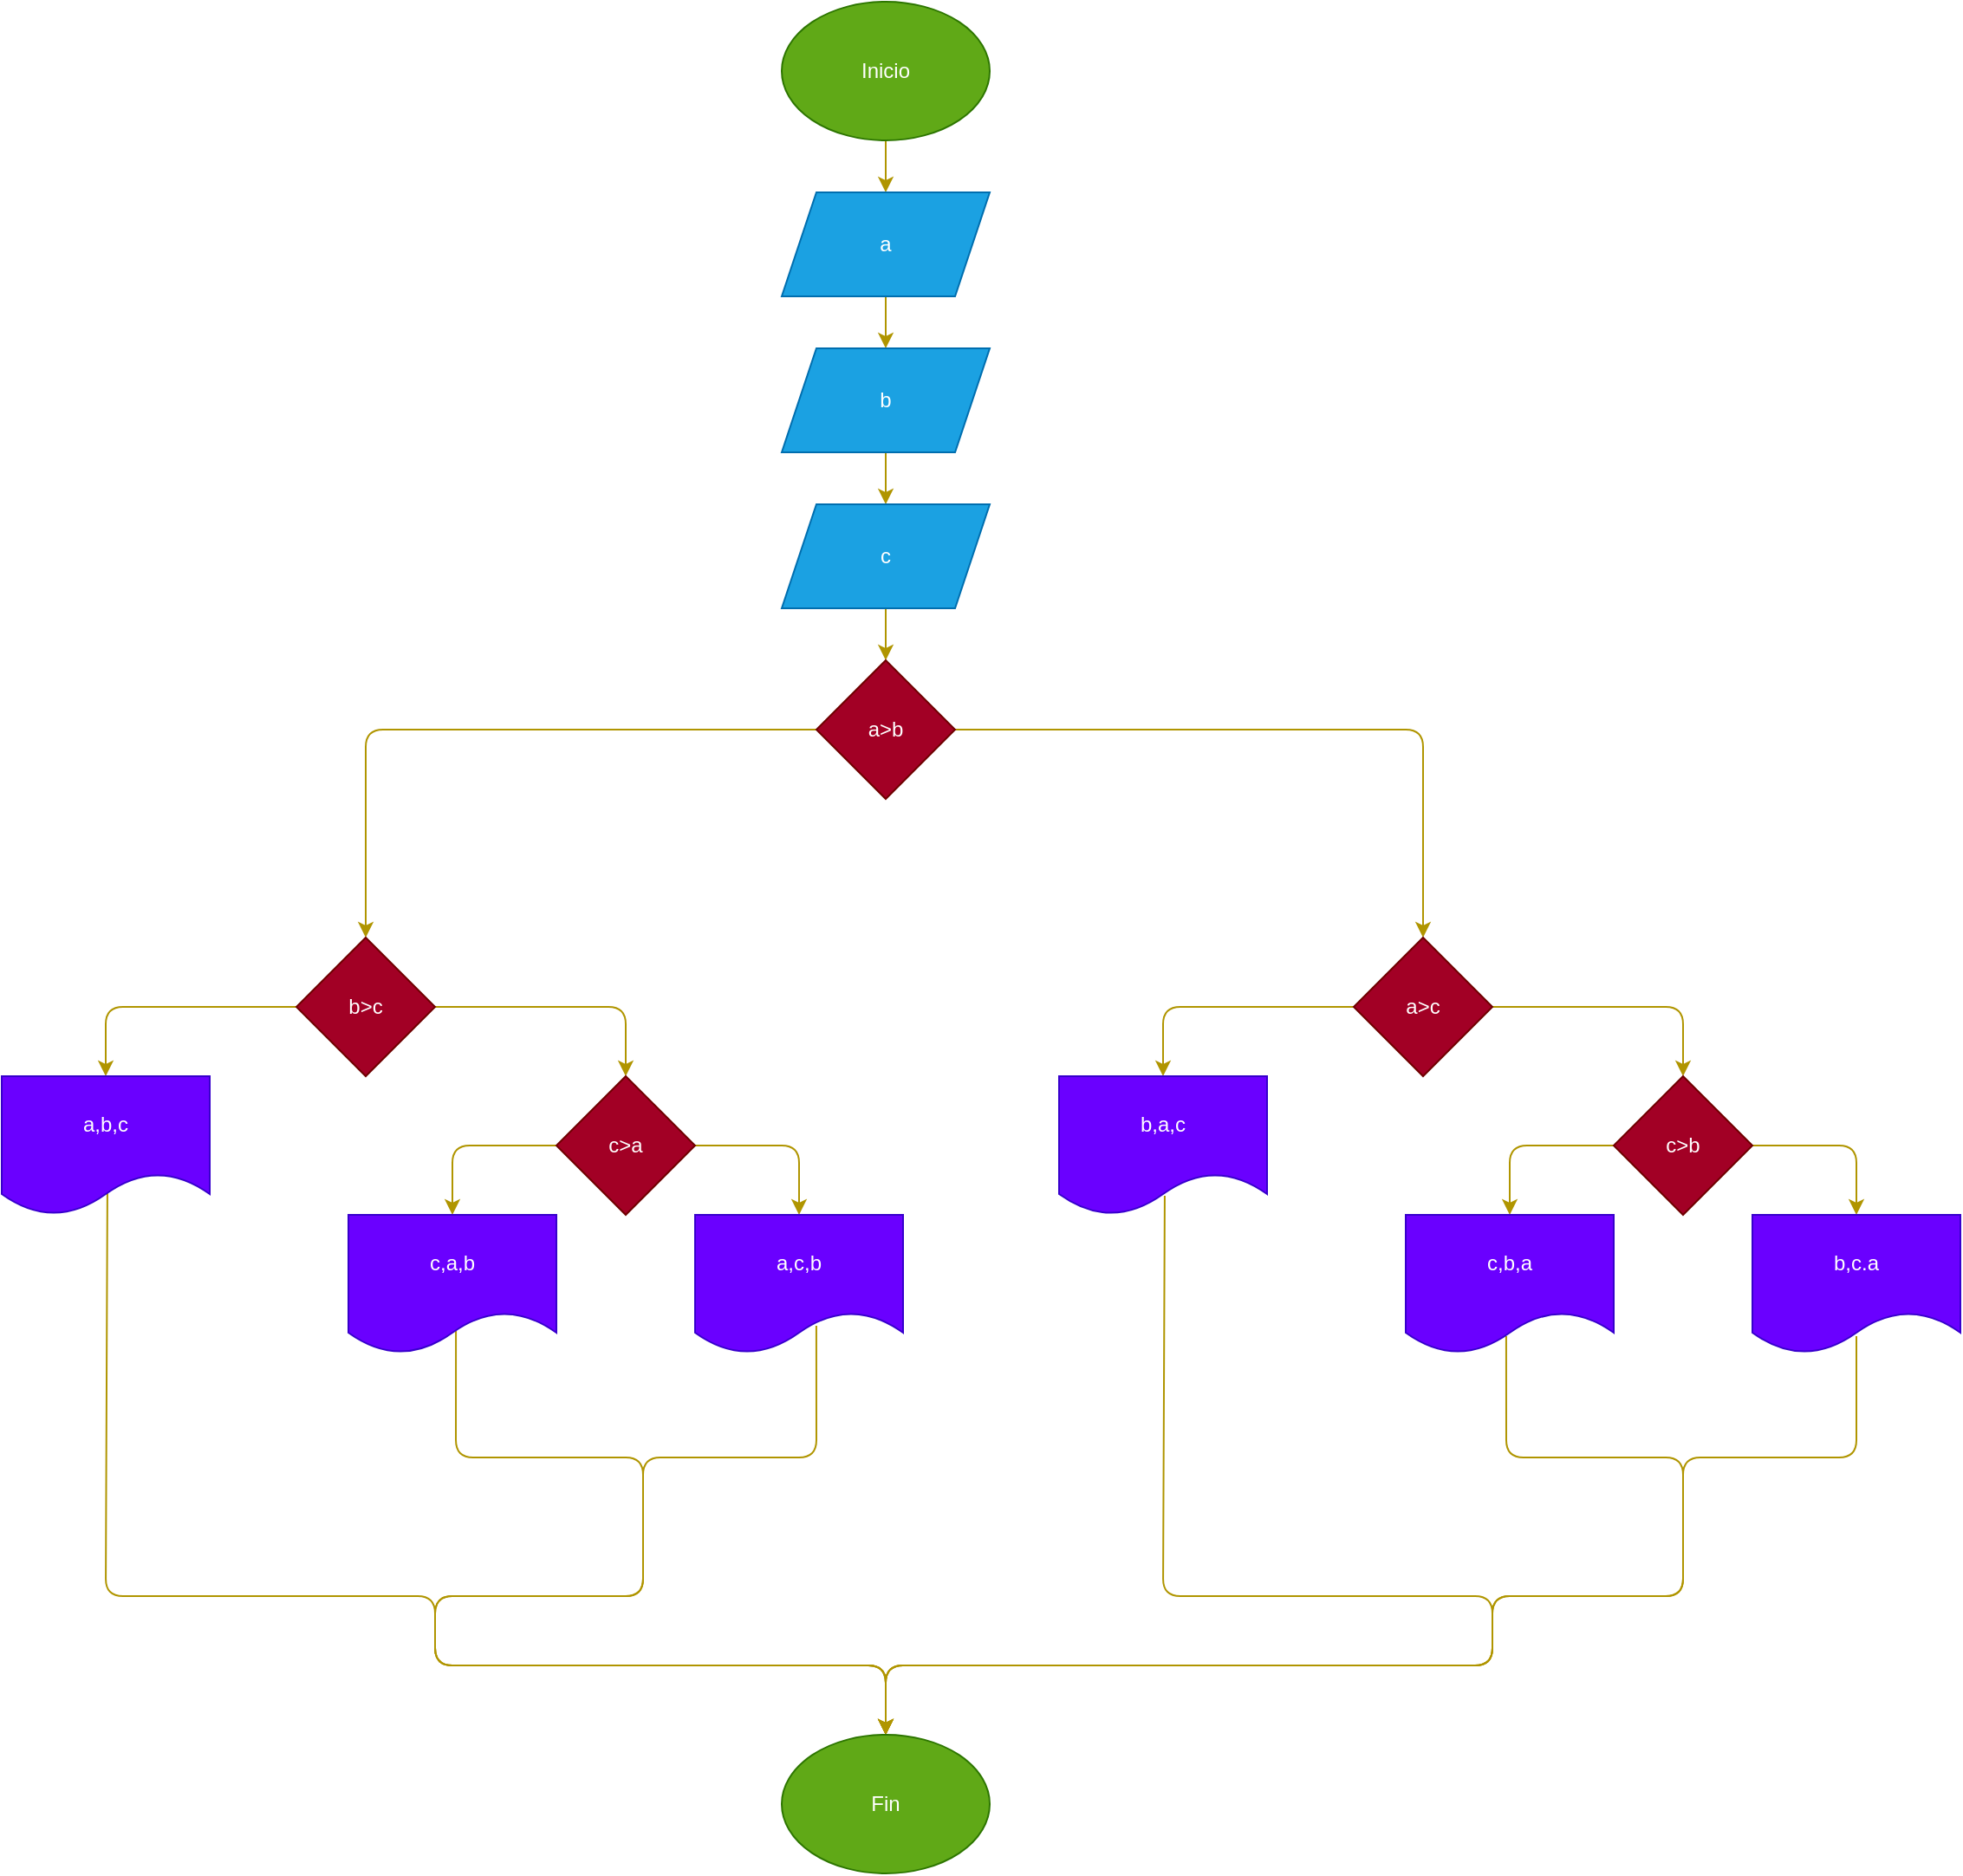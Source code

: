 <mxfile>
    <diagram id="OBIwX-hYHiUExfakpsiS" name="Página-1">
        <mxGraphModel dx="853" dy="472" grid="1" gridSize="10" guides="1" tooltips="1" connect="1" arrows="1" fold="1" page="1" pageScale="1" pageWidth="850" pageHeight="1100" math="0" shadow="0">
            <root>
                <mxCell id="0"/>
                <mxCell id="1" parent="0"/>
                <mxCell id="29" style="edgeStyle=none;html=1;exitX=0.5;exitY=1;exitDx=0;exitDy=0;entryX=0.5;entryY=0;entryDx=0;entryDy=0;fillColor=#e3c800;strokeColor=#B09500;" edge="1" parent="1" source="2" target="3">
                    <mxGeometry relative="1" as="geometry"/>
                </mxCell>
                <mxCell id="2" value="Inicio" style="ellipse;whiteSpace=wrap;html=1;fillColor=#60a917;fontColor=#ffffff;strokeColor=#2D7600;" vertex="1" parent="1">
                    <mxGeometry x="600" y="40" width="120" height="80" as="geometry"/>
                </mxCell>
                <mxCell id="30" style="edgeStyle=none;html=1;exitX=0.5;exitY=1;exitDx=0;exitDy=0;entryX=0.5;entryY=0;entryDx=0;entryDy=0;fillColor=#e3c800;strokeColor=#B09500;" edge="1" parent="1" source="3" target="4">
                    <mxGeometry relative="1" as="geometry"/>
                </mxCell>
                <mxCell id="3" value="a" style="shape=parallelogram;perimeter=parallelogramPerimeter;whiteSpace=wrap;html=1;fixedSize=1;fillColor=#1ba1e2;fontColor=#ffffff;strokeColor=#006EAF;" vertex="1" parent="1">
                    <mxGeometry x="600" y="150" width="120" height="60" as="geometry"/>
                </mxCell>
                <mxCell id="31" style="edgeStyle=none;html=1;exitX=0.5;exitY=1;exitDx=0;exitDy=0;entryX=0.5;entryY=0;entryDx=0;entryDy=0;fillColor=#e3c800;strokeColor=#B09500;" edge="1" parent="1" source="4" target="5">
                    <mxGeometry relative="1" as="geometry"/>
                </mxCell>
                <mxCell id="4" value="b" style="shape=parallelogram;perimeter=parallelogramPerimeter;whiteSpace=wrap;html=1;fixedSize=1;fillColor=#1ba1e2;fontColor=#ffffff;strokeColor=#006EAF;" vertex="1" parent="1">
                    <mxGeometry x="600" y="240" width="120" height="60" as="geometry"/>
                </mxCell>
                <mxCell id="17" style="edgeStyle=none;html=1;exitX=0.5;exitY=1;exitDx=0;exitDy=0;entryX=0.5;entryY=0;entryDx=0;entryDy=0;fillColor=#e3c800;strokeColor=#B09500;" edge="1" parent="1" source="5" target="6">
                    <mxGeometry relative="1" as="geometry"/>
                </mxCell>
                <mxCell id="5" value="c" style="shape=parallelogram;perimeter=parallelogramPerimeter;whiteSpace=wrap;html=1;fixedSize=1;fillColor=#1ba1e2;fontColor=#ffffff;strokeColor=#006EAF;" vertex="1" parent="1">
                    <mxGeometry x="600" y="330" width="120" height="60" as="geometry"/>
                </mxCell>
                <mxCell id="18" style="edgeStyle=none;html=1;exitX=0;exitY=0.5;exitDx=0;exitDy=0;entryX=0.5;entryY=0;entryDx=0;entryDy=0;fillColor=#e3c800;strokeColor=#B09500;" edge="1" parent="1" source="6" target="7">
                    <mxGeometry relative="1" as="geometry">
                        <Array as="points">
                            <mxPoint x="360" y="460"/>
                        </Array>
                    </mxGeometry>
                </mxCell>
                <mxCell id="23" style="edgeStyle=none;html=1;exitX=1;exitY=0.5;exitDx=0;exitDy=0;entryX=0.5;entryY=0;entryDx=0;entryDy=0;fillColor=#e3c800;strokeColor=#B09500;" edge="1" parent="1" source="6" target="12">
                    <mxGeometry relative="1" as="geometry">
                        <Array as="points">
                            <mxPoint x="970" y="460"/>
                        </Array>
                    </mxGeometry>
                </mxCell>
                <mxCell id="6" value="a&amp;gt;b" style="rhombus;whiteSpace=wrap;html=1;fillColor=#a20025;fontColor=#ffffff;strokeColor=#6F0000;" vertex="1" parent="1">
                    <mxGeometry x="620" y="420" width="80" height="80" as="geometry"/>
                </mxCell>
                <mxCell id="19" style="edgeStyle=none;html=1;exitX=0;exitY=0.5;exitDx=0;exitDy=0;entryX=0.5;entryY=0;entryDx=0;entryDy=0;fillColor=#e3c800;strokeColor=#B09500;" edge="1" parent="1" source="7" target="8">
                    <mxGeometry relative="1" as="geometry">
                        <Array as="points">
                            <mxPoint x="290" y="620"/>
                            <mxPoint x="210" y="620"/>
                        </Array>
                    </mxGeometry>
                </mxCell>
                <mxCell id="20" style="edgeStyle=none;html=1;exitX=1;exitY=0.5;exitDx=0;exitDy=0;entryX=0.5;entryY=0;entryDx=0;entryDy=0;fillColor=#e3c800;strokeColor=#B09500;" edge="1" parent="1" source="7" target="9">
                    <mxGeometry relative="1" as="geometry">
                        <Array as="points">
                            <mxPoint x="510" y="620"/>
                        </Array>
                    </mxGeometry>
                </mxCell>
                <mxCell id="7" value="b&amp;gt;c" style="rhombus;whiteSpace=wrap;html=1;fillColor=#a20025;fontColor=#ffffff;strokeColor=#6F0000;" vertex="1" parent="1">
                    <mxGeometry x="320" y="580" width="80" height="80" as="geometry"/>
                </mxCell>
                <mxCell id="34" style="edgeStyle=none;html=1;entryX=0.5;entryY=0;entryDx=0;entryDy=0;exitX=0.508;exitY=0.825;exitDx=0;exitDy=0;exitPerimeter=0;fillColor=#e3c800;strokeColor=#B09500;" edge="1" parent="1" source="8" target="28">
                    <mxGeometry relative="1" as="geometry">
                        <Array as="points">
                            <mxPoint x="210" y="960"/>
                            <mxPoint x="400" y="960"/>
                            <mxPoint x="400" y="1000"/>
                            <mxPoint x="660" y="1000"/>
                        </Array>
                    </mxGeometry>
                </mxCell>
                <mxCell id="8" value="a,b,c" style="shape=document;whiteSpace=wrap;html=1;boundedLbl=1;fillColor=#6a00ff;fontColor=#ffffff;strokeColor=#3700CC;" vertex="1" parent="1">
                    <mxGeometry x="150" y="660" width="120" height="80" as="geometry"/>
                </mxCell>
                <mxCell id="21" style="edgeStyle=none;html=1;exitX=0;exitY=0.5;exitDx=0;exitDy=0;entryX=0.5;entryY=0;entryDx=0;entryDy=0;fillColor=#e3c800;strokeColor=#B09500;" edge="1" parent="1" source="9" target="10">
                    <mxGeometry relative="1" as="geometry">
                        <Array as="points">
                            <mxPoint x="490" y="700"/>
                            <mxPoint x="410" y="700"/>
                        </Array>
                    </mxGeometry>
                </mxCell>
                <mxCell id="22" style="edgeStyle=none;html=1;exitX=1;exitY=0.5;exitDx=0;exitDy=0;entryX=0.5;entryY=0;entryDx=0;entryDy=0;fillColor=#e3c800;strokeColor=#B09500;" edge="1" parent="1" source="9" target="11">
                    <mxGeometry relative="1" as="geometry">
                        <Array as="points">
                            <mxPoint x="610" y="700"/>
                        </Array>
                    </mxGeometry>
                </mxCell>
                <mxCell id="9" value="c&amp;gt;a" style="rhombus;whiteSpace=wrap;html=1;fillColor=#a20025;fontColor=#ffffff;strokeColor=#6F0000;" vertex="1" parent="1">
                    <mxGeometry x="470" y="660" width="80" height="80" as="geometry"/>
                </mxCell>
                <mxCell id="33" style="edgeStyle=none;html=1;entryX=0.5;entryY=0;entryDx=0;entryDy=0;exitX=0.517;exitY=0.838;exitDx=0;exitDy=0;exitPerimeter=0;fillColor=#e3c800;strokeColor=#B09500;" edge="1" parent="1" source="10" target="28">
                    <mxGeometry relative="1" as="geometry">
                        <mxPoint x="630" y="1010" as="targetPoint"/>
                        <Array as="points">
                            <mxPoint x="412" y="880"/>
                            <mxPoint x="520" y="880"/>
                            <mxPoint x="520" y="960"/>
                            <mxPoint x="400" y="960"/>
                            <mxPoint x="400" y="1000"/>
                            <mxPoint x="660" y="1000"/>
                        </Array>
                    </mxGeometry>
                </mxCell>
                <mxCell id="10" value="c,a,b" style="shape=document;whiteSpace=wrap;html=1;boundedLbl=1;fillColor=#6a00ff;fontColor=#ffffff;strokeColor=#3700CC;" vertex="1" parent="1">
                    <mxGeometry x="350" y="740" width="120" height="80" as="geometry"/>
                </mxCell>
                <mxCell id="32" style="edgeStyle=none;html=1;entryX=0.5;entryY=0;entryDx=0;entryDy=0;exitX=0.583;exitY=0.8;exitDx=0;exitDy=0;exitPerimeter=0;fillColor=#e3c800;strokeColor=#B09500;" edge="1" parent="1" source="11" target="28">
                    <mxGeometry relative="1" as="geometry">
                        <mxPoint x="630" y="1010" as="targetPoint"/>
                        <Array as="points">
                            <mxPoint x="620" y="880"/>
                            <mxPoint x="520" y="880"/>
                            <mxPoint x="520" y="960"/>
                            <mxPoint x="400" y="960"/>
                            <mxPoint x="400" y="1000"/>
                            <mxPoint x="660" y="1000"/>
                        </Array>
                    </mxGeometry>
                </mxCell>
                <mxCell id="11" value="a,c,b" style="shape=document;whiteSpace=wrap;html=1;boundedLbl=1;fillColor=#6a00ff;fontColor=#ffffff;strokeColor=#3700CC;" vertex="1" parent="1">
                    <mxGeometry x="550" y="740" width="120" height="80" as="geometry"/>
                </mxCell>
                <mxCell id="24" style="edgeStyle=none;html=1;exitX=0;exitY=0.5;exitDx=0;exitDy=0;entryX=0.5;entryY=0;entryDx=0;entryDy=0;fillColor=#e3c800;strokeColor=#B09500;" edge="1" parent="1" source="12" target="13">
                    <mxGeometry relative="1" as="geometry">
                        <Array as="points">
                            <mxPoint x="820" y="620"/>
                        </Array>
                    </mxGeometry>
                </mxCell>
                <mxCell id="25" style="edgeStyle=none;html=1;exitX=1;exitY=0.5;exitDx=0;exitDy=0;entryX=0.5;entryY=0;entryDx=0;entryDy=0;fillColor=#e3c800;strokeColor=#B09500;" edge="1" parent="1" source="12" target="14">
                    <mxGeometry relative="1" as="geometry">
                        <Array as="points">
                            <mxPoint x="1120" y="620"/>
                        </Array>
                    </mxGeometry>
                </mxCell>
                <mxCell id="12" value="a&amp;gt;c" style="rhombus;whiteSpace=wrap;html=1;fillColor=#a20025;fontColor=#ffffff;strokeColor=#6F0000;" vertex="1" parent="1">
                    <mxGeometry x="930" y="580" width="80" height="80" as="geometry"/>
                </mxCell>
                <mxCell id="35" style="edgeStyle=none;html=1;entryX=0.5;entryY=0;entryDx=0;entryDy=0;exitX=0.508;exitY=0.863;exitDx=0;exitDy=0;exitPerimeter=0;fillColor=#e3c800;strokeColor=#B09500;" edge="1" parent="1" source="13" target="28">
                    <mxGeometry relative="1" as="geometry">
                        <Array as="points">
                            <mxPoint x="820" y="960"/>
                            <mxPoint x="1010" y="960"/>
                            <mxPoint x="1010" y="1000"/>
                            <mxPoint x="660" y="1000"/>
                        </Array>
                    </mxGeometry>
                </mxCell>
                <mxCell id="13" value="b,a,c" style="shape=document;whiteSpace=wrap;html=1;boundedLbl=1;fillColor=#6a00ff;fontColor=#ffffff;strokeColor=#3700CC;" vertex="1" parent="1">
                    <mxGeometry x="760" y="660" width="120" height="80" as="geometry"/>
                </mxCell>
                <mxCell id="26" style="edgeStyle=none;html=1;exitX=0;exitY=0.5;exitDx=0;exitDy=0;entryX=0.5;entryY=0;entryDx=0;entryDy=0;fillColor=#e3c800;strokeColor=#B09500;" edge="1" parent="1" source="14" target="15">
                    <mxGeometry relative="1" as="geometry">
                        <Array as="points">
                            <mxPoint x="1020" y="700"/>
                        </Array>
                    </mxGeometry>
                </mxCell>
                <mxCell id="27" style="edgeStyle=none;html=1;exitX=1;exitY=0.5;exitDx=0;exitDy=0;entryX=0.5;entryY=0;entryDx=0;entryDy=0;fillColor=#e3c800;strokeColor=#B09500;" edge="1" parent="1" source="14" target="16">
                    <mxGeometry relative="1" as="geometry">
                        <Array as="points">
                            <mxPoint x="1220" y="700"/>
                        </Array>
                    </mxGeometry>
                </mxCell>
                <mxCell id="14" value="c&amp;gt;b" style="rhombus;whiteSpace=wrap;html=1;fillColor=#a20025;fontColor=#ffffff;strokeColor=#6F0000;" vertex="1" parent="1">
                    <mxGeometry x="1080" y="660" width="80" height="80" as="geometry"/>
                </mxCell>
                <mxCell id="36" style="edgeStyle=none;html=1;entryX=0.5;entryY=0;entryDx=0;entryDy=0;exitX=0.483;exitY=0.875;exitDx=0;exitDy=0;exitPerimeter=0;fillColor=#e3c800;strokeColor=#B09500;" edge="1" parent="1" source="15" target="28">
                    <mxGeometry relative="1" as="geometry">
                        <mxPoint x="1020" y="820" as="sourcePoint"/>
                        <Array as="points">
                            <mxPoint x="1018" y="880"/>
                            <mxPoint x="1120" y="880"/>
                            <mxPoint x="1120" y="960"/>
                            <mxPoint x="1010" y="960"/>
                            <mxPoint x="1010" y="1000"/>
                            <mxPoint x="660" y="1000"/>
                        </Array>
                    </mxGeometry>
                </mxCell>
                <mxCell id="15" value="c,b,a" style="shape=document;whiteSpace=wrap;html=1;boundedLbl=1;fillColor=#6a00ff;fontColor=#ffffff;strokeColor=#3700CC;" vertex="1" parent="1">
                    <mxGeometry x="960" y="740" width="120" height="80" as="geometry"/>
                </mxCell>
                <mxCell id="37" style="edgeStyle=none;html=1;entryX=0.5;entryY=0;entryDx=0;entryDy=0;exitX=0.5;exitY=0.875;exitDx=0;exitDy=0;exitPerimeter=0;fillColor=#e3c800;strokeColor=#B09500;" edge="1" parent="1" source="16" target="28">
                    <mxGeometry relative="1" as="geometry">
                        <mxPoint x="1220" y="800" as="sourcePoint"/>
                        <Array as="points">
                            <mxPoint x="1220" y="880"/>
                            <mxPoint x="1120" y="880"/>
                            <mxPoint x="1120" y="960"/>
                            <mxPoint x="1010" y="960"/>
                            <mxPoint x="1010" y="1000"/>
                            <mxPoint x="660" y="1000"/>
                        </Array>
                    </mxGeometry>
                </mxCell>
                <mxCell id="16" value="b,c.a" style="shape=document;whiteSpace=wrap;html=1;boundedLbl=1;fillColor=#6a00ff;fontColor=#ffffff;strokeColor=#3700CC;" vertex="1" parent="1">
                    <mxGeometry x="1160" y="740" width="120" height="80" as="geometry"/>
                </mxCell>
                <mxCell id="28" value="Fin" style="ellipse;whiteSpace=wrap;html=1;fillColor=#60a917;fontColor=#ffffff;strokeColor=#2D7600;" vertex="1" parent="1">
                    <mxGeometry x="600" y="1040" width="120" height="80" as="geometry"/>
                </mxCell>
            </root>
        </mxGraphModel>
    </diagram>
</mxfile>